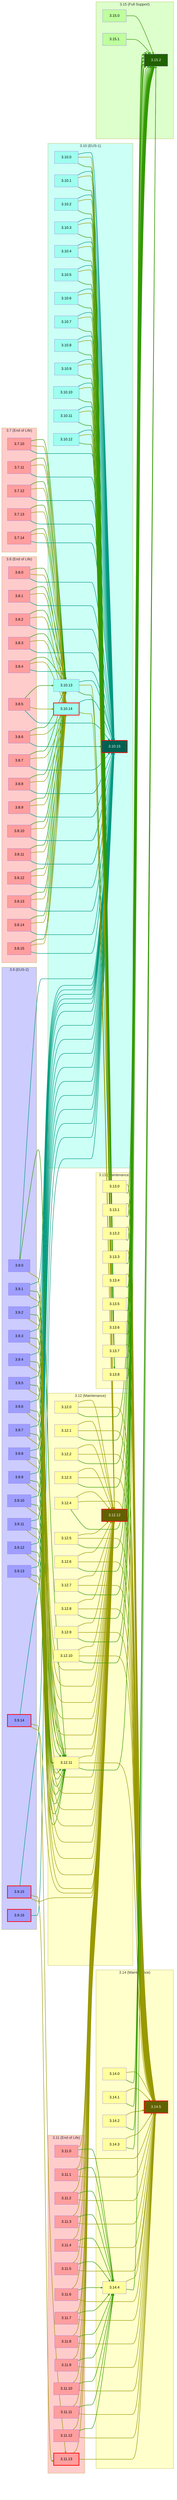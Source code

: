 graph LR

  subgraph 3.7["3.7 (End of Life)"]
    3.7.10:::c99798cba6c559247
    3.7.11:::c99798cba6c559247
    3.7.12:::c99798cba6c559247
    3.7.13:::c99798cba6c559247
    3.7.14:::c99798cba6c559247
  end
  style 3.7 fill:#ffcccc

  subgraph 3.8["3.8 (End of Life)"]
    3.8.0:::c99798cba6c559247
    3.8.1:::c99798cba6c559247
    3.8.2:::c99798cba6c559247
    3.8.3:::c99798cba6c559247
    3.8.4:::c99798cba6c559247
    3.8.5:::c99798cba6c559247
    3.8.6:::c99798cba6c559247
    3.8.7:::c99798cba6c559247
    3.8.8:::c99798cba6c559247
    3.8.9:::c99798cba6c559247
    3.8.10:::c99798cba6c559247
    3.8.11:::c99798cba6c559247
    3.8.12:::c99798cba6c559247
    3.8.13:::c99798cba6c559247
    3.8.14:::c99798cba6c559247
    3.8.15:::c99798cba6c559247
  end
  style 3.8 fill:#ffcccc

  subgraph 3.9["3.9 (EUS-2)"]
    3.9.0:::c40d6ca665cde6817
    3.9.1:::c40d6ca665cde6817
    3.9.2:::c40d6ca665cde6817
    3.9.3:::c40d6ca665cde6817
    3.9.4:::c40d6ca665cde6817
    3.9.5:::c40d6ca665cde6817
    3.9.6:::c40d6ca665cde6817
    3.9.7:::c40d6ca665cde6817
    3.9.8:::c40d6ca665cde6817
    3.9.9:::c40d6ca665cde6817
    3.9.10:::c40d6ca665cde6817
    3.9.11:::c40d6ca665cde6817
    3.9.12:::c40d6ca665cde6817
    3.9.13:::c40d6ca665cde6817
    3.9.14:::cd4806bce017bb9c0
    3.9.15:::cd4806bce017bb9c0
    3.9.16:::cd4806bce017bb9c0
  end
  style 3.9 fill:#ccccff

  subgraph 3.10["3.10 (EUS-1)"]
    3.10.0:::cccaa371b78ebd64a
    3.10.1:::cccaa371b78ebd64a
    3.10.2:::cccaa371b78ebd64a
    3.10.3:::cccaa371b78ebd64a
    3.10.4:::cccaa371b78ebd64a
    3.10.5:::cccaa371b78ebd64a
    3.10.6:::cccaa371b78ebd64a
    3.10.7:::cccaa371b78ebd64a
    3.10.8:::cccaa371b78ebd64a
    3.10.9:::cccaa371b78ebd64a
    3.10.10:::cccaa371b78ebd64a
    3.10.11:::cccaa371b78ebd64a
    3.10.12:::cccaa371b78ebd64a
    3.10.13:::cccaa371b78ebd64a
    3.7.10 --> 3.10.13
    3.7.11 --> 3.10.13
    3.7.12 --> 3.10.13
    3.7.13 --> 3.10.13
    3.7.14 --> 3.10.13
    3.8.0 --> 3.10.13
    3.8.1 --> 3.10.13
    3.8.2 --> 3.10.13
    3.8.3 --> 3.10.13
    3.8.4 --> 3.10.13
    3.8.5 --> 3.10.13
    3.8.6 --> 3.10.13
    3.8.7 --> 3.10.13
    3.8.8 --> 3.10.13
    3.8.9 --> 3.10.13
    3.8.10 --> 3.10.13
    3.8.11 --> 3.10.13
    3.8.12 --> 3.10.13
    3.8.13 --> 3.10.13
    3.8.14 --> 3.10.13
    3.8.15 --> 3.10.13
    3.10.14:::c342f5f63a5059db5
    3.7.10 --> 3.10.14
    3.7.11 --> 3.10.14
    3.7.12 --> 3.10.14
    3.7.13 --> 3.10.14
    3.7.14 --> 3.10.14
    3.8.0 --> 3.10.14
    3.8.1 --> 3.10.14
    3.8.2 --> 3.10.14
    3.8.3 --> 3.10.14
    3.8.4 --> 3.10.14
    3.8.5 --> 3.10.14
    3.8.6 --> 3.10.14
    3.8.7 --> 3.10.14
    3.8.8 --> 3.10.14
    3.8.9 --> 3.10.14
    3.8.10 --> 3.10.14
    3.8.11 --> 3.10.14
    3.8.12 --> 3.10.14
    3.8.13 --> 3.10.14
    3.8.14 --> 3.10.14
    3.8.15 --> 3.10.14
    3.10.15:::c81f8c386f0efe39a
    3.7.10 --> 3.10.15
    3.7.11 --> 3.10.15
    3.7.12 --> 3.10.15
    3.7.13 --> 3.10.15
    3.7.14 --> 3.10.15
    3.8.0 --> 3.10.15
    3.8.1 --> 3.10.15
    3.8.2 --> 3.10.15
    3.8.3 --> 3.10.15
    3.8.4 --> 3.10.15
    3.8.5 --> 3.10.15
    3.8.6 --> 3.10.15
    3.8.7 --> 3.10.15
    3.8.8 --> 3.10.15
    3.8.9 --> 3.10.15
    3.8.10 --> 3.10.15
    3.8.11 --> 3.10.15
    3.8.12 --> 3.10.15
    3.8.13 --> 3.10.15
    3.8.14 --> 3.10.15
    3.8.15 --> 3.10.15
    3.9.0 --> 3.10.15
    3.9.1 --> 3.10.15
    3.9.2 --> 3.10.15
    3.9.3 --> 3.10.15
    3.9.4 --> 3.10.15
    3.9.5 --> 3.10.15
    3.9.6 --> 3.10.15
    3.9.7 --> 3.10.15
    3.9.8 --> 3.10.15
    3.9.9 --> 3.10.15
    3.9.10 --> 3.10.15
    3.9.11 --> 3.10.15
    3.9.12 --> 3.10.15
    3.9.13 --> 3.10.15
    3.9.14 --> 3.10.15
    3.9.15 --> 3.10.15
    3.9.16 --> 3.10.15
    3.10.0 --> 3.10.15
    3.10.1 --> 3.10.15
    3.10.2 --> 3.10.15
    3.10.3 --> 3.10.15
    3.10.4 --> 3.10.15
    3.10.5 --> 3.10.15
    3.10.6 --> 3.10.15
    3.10.7 --> 3.10.15
    3.10.8 --> 3.10.15
    3.10.9 --> 3.10.15
    3.10.10 --> 3.10.15
    3.10.11 --> 3.10.15
    3.10.12 --> 3.10.15
    3.10.13 --> 3.10.15
    3.10.14 --> 3.10.15
  end
  style 3.10 fill:#ccfff6

  subgraph 3.11["3.11 (End of Life)"]
    3.11.0:::c99798cba6c559247
    3.11.1:::c99798cba6c559247
    3.11.2:::c99798cba6c559247
    3.11.3:::c99798cba6c559247
    3.11.4:::c99798cba6c559247
    3.11.5:::c99798cba6c559247
    3.11.6:::c99798cba6c559247
    3.11.7:::c99798cba6c559247
    3.11.8:::c99798cba6c559247
    3.11.9:::c99798cba6c559247
    3.11.10:::c99798cba6c559247
    3.11.11:::c99798cba6c559247
    3.11.12:::c99798cba6c559247
    3.11.13:::cf538ec3b0da189d0
    3.9.14 --> 3.11.13
    3.9.15 --> 3.11.13
  end
  style 3.11 fill:#ffcccc

  subgraph 3.12["3.12 (Maintenance)"]
    3.12.0:::c66af6ceedb0614b1
    3.12.1:::c66af6ceedb0614b1
    3.12.2:::c66af6ceedb0614b1
    3.12.3:::c66af6ceedb0614b1
    3.12.4:::c66af6ceedb0614b1
    3.12.5:::c66af6ceedb0614b1
    3.12.6:::c66af6ceedb0614b1
    3.12.7:::c66af6ceedb0614b1
    3.12.8:::c66af6ceedb0614b1
    3.12.9:::c66af6ceedb0614b1
    3.12.10:::c66af6ceedb0614b1
    3.12.11:::c66af6ceedb0614b1
    3.9.0 --> 3.12.11
    3.9.1 --> 3.12.11
    3.9.2 --> 3.12.11
    3.9.3 --> 3.12.11
    3.9.4 --> 3.12.11
    3.9.5 --> 3.12.11
    3.9.6 --> 3.12.11
    3.9.7 --> 3.12.11
    3.9.8 --> 3.12.11
    3.9.9 --> 3.12.11
    3.9.10 --> 3.12.11
    3.9.11 --> 3.12.11
    3.9.12 --> 3.12.11
    3.9.13 --> 3.12.11
    3.12.12:::cfd76d0623a7fdedd
    3.9.0 --> 3.12.12
    3.9.1 --> 3.12.12
    3.9.2 --> 3.12.12
    3.9.3 --> 3.12.12
    3.9.4 --> 3.12.12
    3.9.5 --> 3.12.12
    3.9.6 --> 3.12.12
    3.9.7 --> 3.12.12
    3.9.8 --> 3.12.12
    3.9.9 --> 3.12.12
    3.9.10 --> 3.12.12
    3.9.11 --> 3.12.12
    3.9.12 --> 3.12.12
    3.9.13 --> 3.12.12
    3.9.14 --> 3.12.12
    3.9.15 --> 3.12.12
    3.10.0 --> 3.12.12
    3.10.1 --> 3.12.12
    3.10.2 --> 3.12.12
    3.10.3 --> 3.12.12
    3.10.4 --> 3.12.12
    3.10.5 --> 3.12.12
    3.10.6 --> 3.12.12
    3.10.7 --> 3.12.12
    3.10.8 --> 3.12.12
    3.10.9 --> 3.12.12
    3.10.10 --> 3.12.12
    3.10.11 --> 3.12.12
    3.10.12 --> 3.12.12
    3.10.13 --> 3.12.12
    3.10.14 --> 3.12.12
    3.11.0 --> 3.12.12
    3.11.1 --> 3.12.12
    3.11.2 --> 3.12.12
    3.11.3 --> 3.12.12
    3.11.4 --> 3.12.12
    3.11.5 --> 3.12.12
    3.11.6 --> 3.12.12
    3.11.7 --> 3.12.12
    3.11.8 --> 3.12.12
    3.11.9 --> 3.12.12
    3.11.10 --> 3.12.12
    3.11.11 --> 3.12.12
    3.11.12 --> 3.12.12
    3.11.13 --> 3.12.12
    3.12.0 --> 3.12.12
    3.12.1 --> 3.12.12
    3.12.2 --> 3.12.12
    3.12.3 --> 3.12.12
    3.12.4 --> 3.12.12
    3.12.5 --> 3.12.12
    3.12.6 --> 3.12.12
    3.12.7 --> 3.12.12
    3.12.8 --> 3.12.12
    3.12.9 --> 3.12.12
    3.12.10 --> 3.12.12
    3.12.11 --> 3.12.12
  end
  style 3.12 fill:#ffffcc

  subgraph 3.13["3.13 (Maintenance)"]
    3.13.0:::c66af6ceedb0614b1
    3.13.1:::c66af6ceedb0614b1
    3.13.2:::c66af6ceedb0614b1
    3.13.3:::c66af6ceedb0614b1
    3.13.4:::c66af6ceedb0614b1
    3.13.5:::c66af6ceedb0614b1
    3.13.6:::c66af6ceedb0614b1
    3.13.7:::c66af6ceedb0614b1
    3.13.8:::c66af6ceedb0614b1
    3.10.0 --> 3.13.8
    3.10.1 --> 3.13.8
    3.10.2 --> 3.13.8
    3.10.3 --> 3.13.8
    3.10.4 --> 3.13.8
    3.10.5 --> 3.13.8
    3.10.6 --> 3.13.8
    3.10.7 --> 3.13.8
    3.10.8 --> 3.13.8
    3.10.9 --> 3.13.8
    3.10.10 --> 3.13.8
    3.10.11 --> 3.13.8
    3.10.12 --> 3.13.8
    3.10.13 --> 3.13.8
  end
  style 3.13 fill:#ffffcc

  subgraph 3.14["3.14 (Maintenance)"]
    3.14.0:::c66af6ceedb0614b1
    3.14.1:::c66af6ceedb0614b1
    3.14.2:::c66af6ceedb0614b1
    3.14.3:::c66af6ceedb0614b1
    3.14.4:::c66af6ceedb0614b1
    3.11.0 --> 3.14.4
    3.11.1 --> 3.14.4
    3.11.2 --> 3.14.4
    3.11.3 --> 3.14.4
    3.11.4 --> 3.14.4
    3.11.5 --> 3.14.4
    3.11.6 --> 3.14.4
    3.11.7 --> 3.14.4
    3.11.8 --> 3.14.4
    3.11.9 --> 3.14.4
    3.11.10 --> 3.14.4
    3.11.11 --> 3.14.4
    3.11.12 --> 3.14.4
    3.14.5:::cfd76d0623a7fdedd
    3.11.0 --> 3.14.5
    3.11.1 --> 3.14.5
    3.11.2 --> 3.14.5
    3.11.3 --> 3.14.5
    3.11.4 --> 3.14.5
    3.11.5 --> 3.14.5
    3.11.6 --> 3.14.5
    3.11.7 --> 3.14.5
    3.11.8 --> 3.14.5
    3.11.9 --> 3.14.5
    3.11.10 --> 3.14.5
    3.11.11 --> 3.14.5
    3.11.12 --> 3.14.5
    3.11.13 --> 3.14.5
    3.12.0 --> 3.14.5
    3.12.1 --> 3.14.5
    3.12.2 --> 3.14.5
    3.12.3 --> 3.14.5
    3.12.4 --> 3.14.5
    3.12.5 --> 3.14.5
    3.12.6 --> 3.14.5
    3.12.7 --> 3.14.5
    3.12.8 --> 3.14.5
    3.12.9 --> 3.14.5
    3.12.10 --> 3.14.5
    3.12.11 --> 3.14.5
    3.13.0 --> 3.14.5
    3.13.1 --> 3.14.5
    3.13.2 --> 3.14.5
    3.13.3 --> 3.14.5
    3.13.4 --> 3.14.5
    3.13.5 --> 3.14.5
    3.13.6 --> 3.14.5
    3.13.7 --> 3.14.5
    3.13.8 --> 3.14.5
    3.14.0 --> 3.14.5
    3.14.1 --> 3.14.5
    3.14.2 --> 3.14.5
    3.14.3 --> 3.14.5
    3.14.4 --> 3.14.5
  end
  style 3.14 fill:#ffffcc

  subgraph 3.15["3.15 (Full Support)"]
    3.15.0:::ca77b1b67384034bc
    3.15.1:::ca77b1b67384034bc
    3.15.2:::c41478224ae36ad25
    3.12.0 --> 3.15.2
    3.12.1 --> 3.15.2
    3.12.2 --> 3.15.2
    3.12.3 --> 3.15.2
    3.12.4 --> 3.15.2
    3.12.5 --> 3.15.2
    3.12.6 --> 3.15.2
    3.12.7 --> 3.15.2
    3.12.8 --> 3.15.2
    3.12.9 --> 3.15.2
    3.12.10 --> 3.15.2
    3.12.11 --> 3.15.2
    3.13.0 --> 3.15.2
    3.13.1 --> 3.15.2
    3.13.2 --> 3.15.2
    3.13.3 --> 3.15.2
    3.13.4 --> 3.15.2
    3.13.5 --> 3.15.2
    3.13.6 --> 3.15.2
    3.13.7 --> 3.15.2
    3.13.8 --> 3.15.2
    3.14.0 --> 3.15.2
    3.14.1 --> 3.15.2
    3.14.2 --> 3.15.2
    3.14.3 --> 3.15.2
    3.14.4 --> 3.15.2
    3.15.0 --> 3.15.2
    3.15.1 --> 3.15.2
  end
  style 3.15 fill:#ddffcc
  classDef c342f5f63a5059db5 fill:#9effef,color:#000000,stroke:#ff0000,stroke-width:3px;
  classDef c40d6ca665cde6817 fill:#9e9eff,color:#000000;
  classDef c41478224ae36ad25 fill:#206100,color:#f9f9f9;
  classDef c66af6ceedb0614b1 fill:#ffff9e,color:#000000;
  classDef c81f8c386f0efe39a fill:#006151,color:#f9f9f9,stroke:#ff0000,stroke-width:3px;
  classDef c99798cba6c559247 fill:#ff9e9e,color:#000000;
  classDef ca77b1b67384034bc fill:#beff9e,color:#000000;
  classDef cccaa371b78ebd64a fill:#9effef,color:#000000;
  classDef cd4806bce017bb9c0 fill:#9e9eff,color:#000000,stroke:#ff0000,stroke-width:3px;
  classDef cf538ec3b0da189d0 fill:#ff9e9e,color:#000000,stroke:#ff0000,stroke-width:3px;
  classDef cfd76d0623a7fdedd fill:#616100,color:#f9f9f9,stroke:#ff0000,stroke-width:3px;
  linkStyle 42,43,44,45,46,47,48,49,50,51,52,53,54,55,56,57,58,59,60,61,62,63,64,65,66,67,68,69,70,71,72,73,74,75,76,77,78,79,80,81,82,83,84,85,86,87,88,89,90,91,92,93,94 stroke:#00997f,stroke-width:2px;
  linkStyle 0,1,2,3,4,5,6,7,8,9,10,11,12,13,14,15,16,17,18,19,20,97,98,99,100,101,102,103,104,105,106,107,108,109,110,168,169,170,171,172,173,174,175,176,177,178,179,180,181,182,183,184,185,186,187,188,189,190,191,192,193,194,235,236,237,238,239,240,241,242,243,244,245,246,247,248,249,250,251,252,253,254,255,256,257,258,259,260,261,262 stroke:#339900,stroke-width:2px;
  linkStyle 21,22,23,24,25,26,27,28,29,30,31,32,33,34,35,36,37,38,39,40,41,95,96,111,112,113,114,115,116,117,118,119,120,121,122,123,124,125,126,127,128,129,130,131,132,133,134,135,136,137,138,139,140,141,142,143,144,145,146,147,148,149,150,151,152,153,154,155,156,157,158,159,160,161,162,163,164,165,166,167,195,196,197,198,199,200,201,202,203,204,205,206,207,208,209,210,211,212,213,214,215,216,217,218,219,220,221,222,223,224,225,226,227,228,229,230,231,232,233,234 stroke:#999900,stroke-width:2px;
